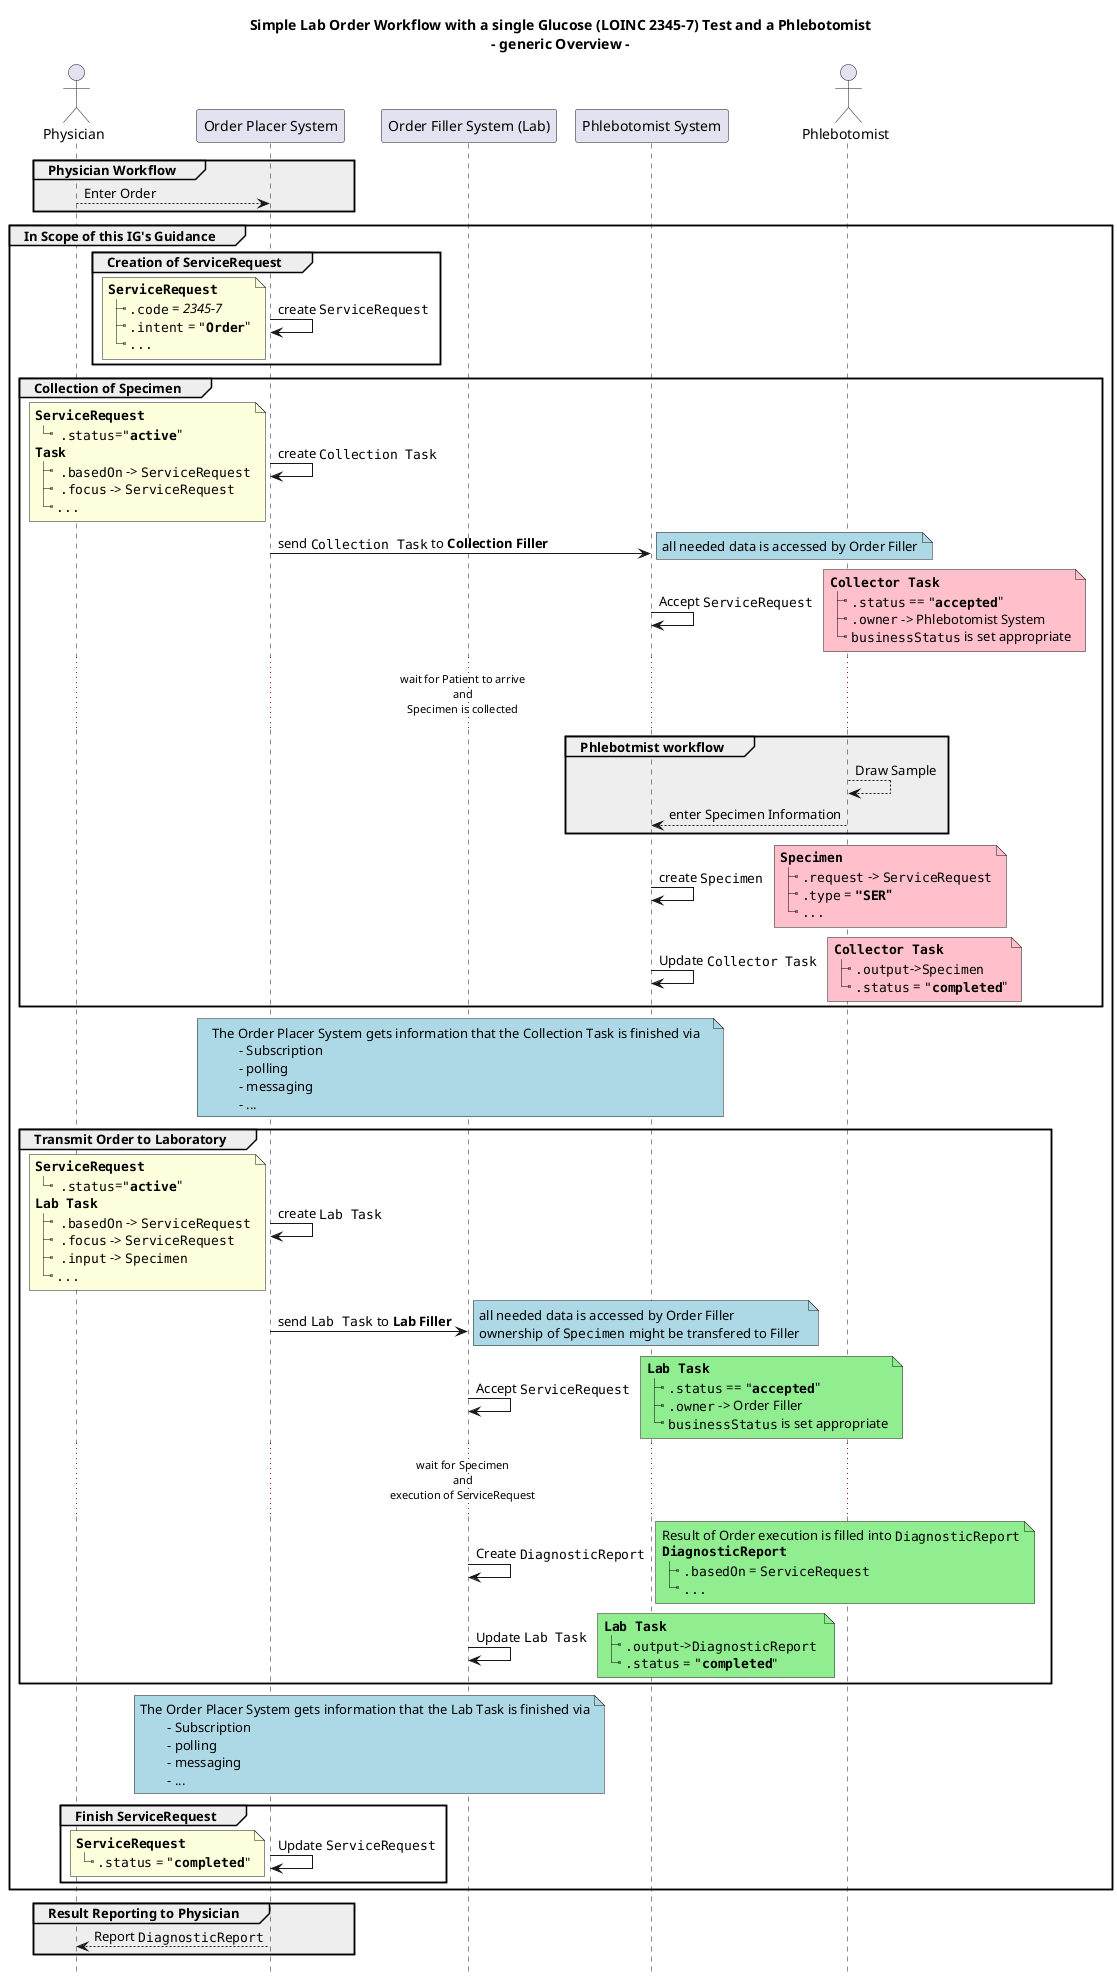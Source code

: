 @startuml

'skinparam sequenceMessageAlign center
title 
	Simple Lab Order Workflow with a single Glucose (LOINC 2345-7) Test and a Phlebotomist
	- generic Overview -
end title
hide footbox

'note across #turquoise
'	**Assumptions:**
'	- Physician knows which Specimen to draw (i.e. via an Order Catalog)
'	- Specimen is drawn at a Phlebotomist
'	- It is clear which Order Filler will execute the Order
'	- ""ServiceRequest"" is owned by the Order Placer; changes are allowed only to be done by Placer
'	- ""Task"" is a shared resource of Placer and Filler and updated by both
'	- Order Result is reported via ""DiagnosticReport""
'	- ""DiagnosticReport"" is owned by the Order Filler
'	- Order is accepted and is fulfilled 
'	- Lab internal flow is **out of scope**
'	- All needed data is accessible
'	- Phlebotmist knows where to send the sample to
'	- Phlebotmist knows what to draw
'	**Not defined**
'	- Ownership of Specimen Resource (Ownership should/could/might change with the physical location)
'	- Transport of the Sample
'end note

actor Physician as Doc
participant "Order Placer System" as Placer
participant "Order Filler System (Lab)" as Filler
participant "Phlebotomist System" as Collector
actor "Phlebotomist" as Phlebo


group #eee Physician Workflow 
	Doc --> Placer: Enter Order
end

group In Scope of this IG's Guidance 


	group Creation of ServiceRequest
		Placer -> Placer: create ""ServiceRequest"" 
		note left 
			**""ServiceRequest""**
			|_ "".code"" = //2345-7//
			|_ "".intent"" = """**Order**"""
			|_ ""...""
		end note
	end
	

	group Collection of Specimen
		
		Placer -> Placer: create ""Collection Task"" 
		note left 
			**""ServiceRequest""**
			|_  "".status""="""**active**"""
			**""Task""**
			|_  "".basedOn"" -> ""ServiceRequest""
			|_  "".focus"" -> ""ServiceRequest""
			|_ ""...""
		end note 
		
		Placer -> Collector: send ""Collection Task"" to **Collection Filler** 
		note right #lightblue
			all needed data is accessed by Order Filler
		end note

		Collector -> Collector: Accept ""ServiceRequest"" 
		note right #pink
			**""Collector Task""**
			|_ "".status"" == """**accepted**"""
			|_ "".owner"" -> Phlebotomist System 
			|_ ""businessStatus"" is set appropriate
		end note
		
		... wait for Patient to arrive \nand\nSpecimen is collected...
		
		group #eee Phlebotmist workflow
			Phlebo --> Phlebo: Draw Sample
			Phlebo --> Collector: enter Specimen Information
		end
		
		Collector -> Collector: create ""Specimen"" 
		note right #pink
			**""Specimen""**
			|_ "".request"" -> ""ServiceRequest""
			|_ "".type"" = **"""SER"""**
			|_ ""...""
		end note
		
		Collector -> Collector: Update ""Collector Task""
		note right #pink
			**""Collector Task""**
			|_ "".output""->""Specimen"" 
			|_ "".status"" = """**completed**"""
		end note
	end

	note over Placer, Collector #lightblue
		The Order Placer System gets information that the Collection Task is finished via
			- Subscription
			- polling
			- messaging
			- ...
	end note

	group Transmit Order to Laboratory 
		Placer -> Placer: create ""Lab Task"" 
		note left 
			**""ServiceRequest""**
			|_  "".status""="""**active**"""
			**""Lab Task""**
			|_  "".basedOn"" -> ""ServiceRequest""
			|_  "".focus"" -> ""ServiceRequest""
			|_  "".input"" -> ""Specimen""
			|_ ""...""
		end note 
		
		Placer -> Filler: send ""Lab Task"" to **Lab Filler** 
		note right #lightblue
			all needed data is accessed by Order Filler
			ownership of ""Specimen"" might be transfered to Filler 
		end note
	
		Filler -> Filler: Accept ""ServiceRequest"" 
		note right #lightgreen
			**""Lab Task""**
			|_ "".status"" == """**accepted**"""
			|_ "".owner"" -> Order Filler
			|_ ""businessStatus"" is set appropriate
		end note
		
		... wait for Specimen \nand\nexecution of ServiceRequest...
		
		Filler -> Filler: Create ""DiagnosticReport"" 
		note right #lightgreen
			Result of Order execution is filled into ""DiagnosticReport""
			**""DiagnosticReport""**
			|_ "".basedOn"" = ""ServiceRequest""
			|_ ""...""
		end note 
	
		Filler -> Filler: Update ""Lab Task""
		note right #lightgreen
			**""Lab Task""**
			|_ "".output""->""DiagnosticReport"" 
			|_ "".status"" = """**completed**"""
		end note
	end
	
	note over Placer, Filler #lightblue
		The Order Placer System gets information that the Lab Task is finished via
			- Subscription
			- polling
			- messaging
			- ...
	end note
	
	group Finish ServiceRequest
		Placer -> Placer: Update ""ServiceRequest"" 
		note left
			**""ServiceRequest""**
			|_ "".status"" = """**completed**"""
		end note
	end
end

Group #eee Result Reporting to Physician
	Placer --> Doc: Report ""DiagnosticReport""
end
@enduml
